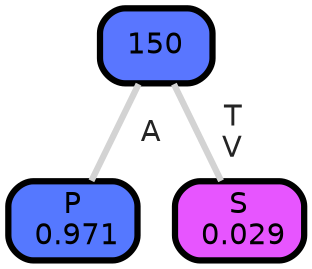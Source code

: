 graph Tree {
node [shape=box, style="filled, rounded",color="black",penwidth="3",fontcolor="black",                 fontname=helvetica] ;
graph [ranksep="0 equally", splines=straight,                 bgcolor=transparent, dpi=200] ;
edge [fontname=helvetica, fontweight=bold,fontcolor=grey14,color=lightgray] ;
0 [label="P
 0.971", fillcolor="#5578ff"] ;
1 [label="150", fillcolor="#5976ff"] ;
2 [label="S
 0.029", fillcolor="#e755ff"] ;
1 -- 0 [label=" A",penwidth=3] ;
1 -- 2 [label=" T\n V",penwidth=3] ;
{rank = same;}}
